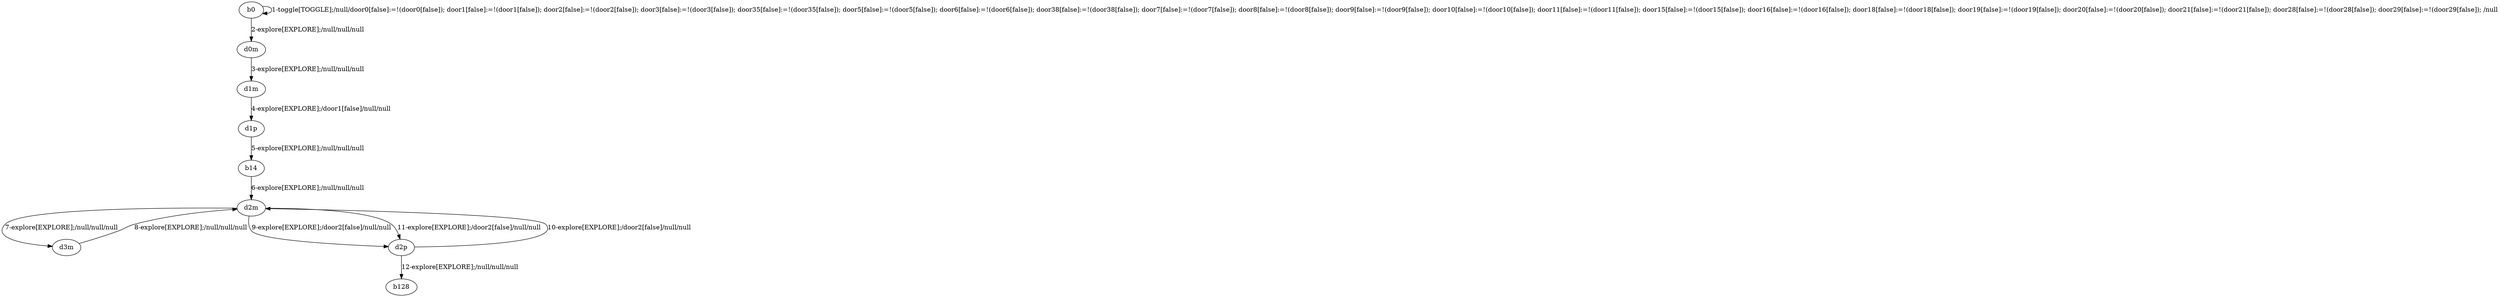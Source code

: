 # Total number of goals covered by this test: 1
# d2p --> d2m

digraph g {
"b0" -> "b0" [label = "1-toggle[TOGGLE];/null/door0[false]:=!(door0[false]); door1[false]:=!(door1[false]); door2[false]:=!(door2[false]); door3[false]:=!(door3[false]); door35[false]:=!(door35[false]); door5[false]:=!(door5[false]); door6[false]:=!(door6[false]); door38[false]:=!(door38[false]); door7[false]:=!(door7[false]); door8[false]:=!(door8[false]); door9[false]:=!(door9[false]); door10[false]:=!(door10[false]); door11[false]:=!(door11[false]); door15[false]:=!(door15[false]); door16[false]:=!(door16[false]); door18[false]:=!(door18[false]); door19[false]:=!(door19[false]); door20[false]:=!(door20[false]); door21[false]:=!(door21[false]); door28[false]:=!(door28[false]); door29[false]:=!(door29[false]); /null"];
"b0" -> "d0m" [label = "2-explore[EXPLORE];/null/null/null"];
"d0m" -> "d1m" [label = "3-explore[EXPLORE];/null/null/null"];
"d1m" -> "d1p" [label = "4-explore[EXPLORE];/door1[false]/null/null"];
"d1p" -> "b14" [label = "5-explore[EXPLORE];/null/null/null"];
"b14" -> "d2m" [label = "6-explore[EXPLORE];/null/null/null"];
"d2m" -> "d3m" [label = "7-explore[EXPLORE];/null/null/null"];
"d3m" -> "d2m" [label = "8-explore[EXPLORE];/null/null/null"];
"d2m" -> "d2p" [label = "9-explore[EXPLORE];/door2[false]/null/null"];
"d2p" -> "d2m" [label = "10-explore[EXPLORE];/door2[false]/null/null"];
"d2m" -> "d2p" [label = "11-explore[EXPLORE];/door2[false]/null/null"];
"d2p" -> "b128" [label = "12-explore[EXPLORE];/null/null/null"];
}